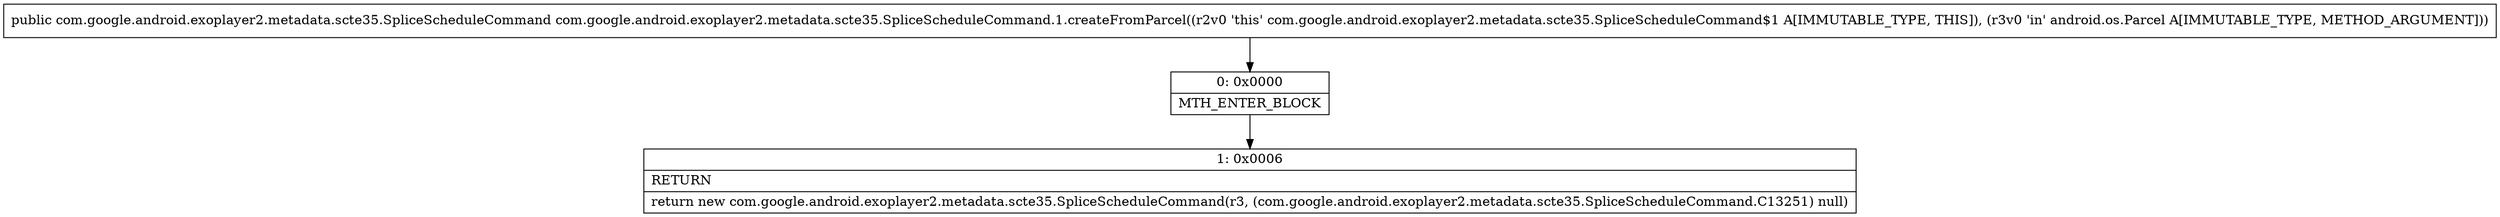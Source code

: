 digraph "CFG forcom.google.android.exoplayer2.metadata.scte35.SpliceScheduleCommand.1.createFromParcel(Landroid\/os\/Parcel;)Lcom\/google\/android\/exoplayer2\/metadata\/scte35\/SpliceScheduleCommand;" {
Node_0 [shape=record,label="{0\:\ 0x0000|MTH_ENTER_BLOCK\l}"];
Node_1 [shape=record,label="{1\:\ 0x0006|RETURN\l|return new com.google.android.exoplayer2.metadata.scte35.SpliceScheduleCommand(r3, (com.google.android.exoplayer2.metadata.scte35.SpliceScheduleCommand.C13251) null)\l}"];
MethodNode[shape=record,label="{public com.google.android.exoplayer2.metadata.scte35.SpliceScheduleCommand com.google.android.exoplayer2.metadata.scte35.SpliceScheduleCommand.1.createFromParcel((r2v0 'this' com.google.android.exoplayer2.metadata.scte35.SpliceScheduleCommand$1 A[IMMUTABLE_TYPE, THIS]), (r3v0 'in' android.os.Parcel A[IMMUTABLE_TYPE, METHOD_ARGUMENT])) }"];
MethodNode -> Node_0;
Node_0 -> Node_1;
}

